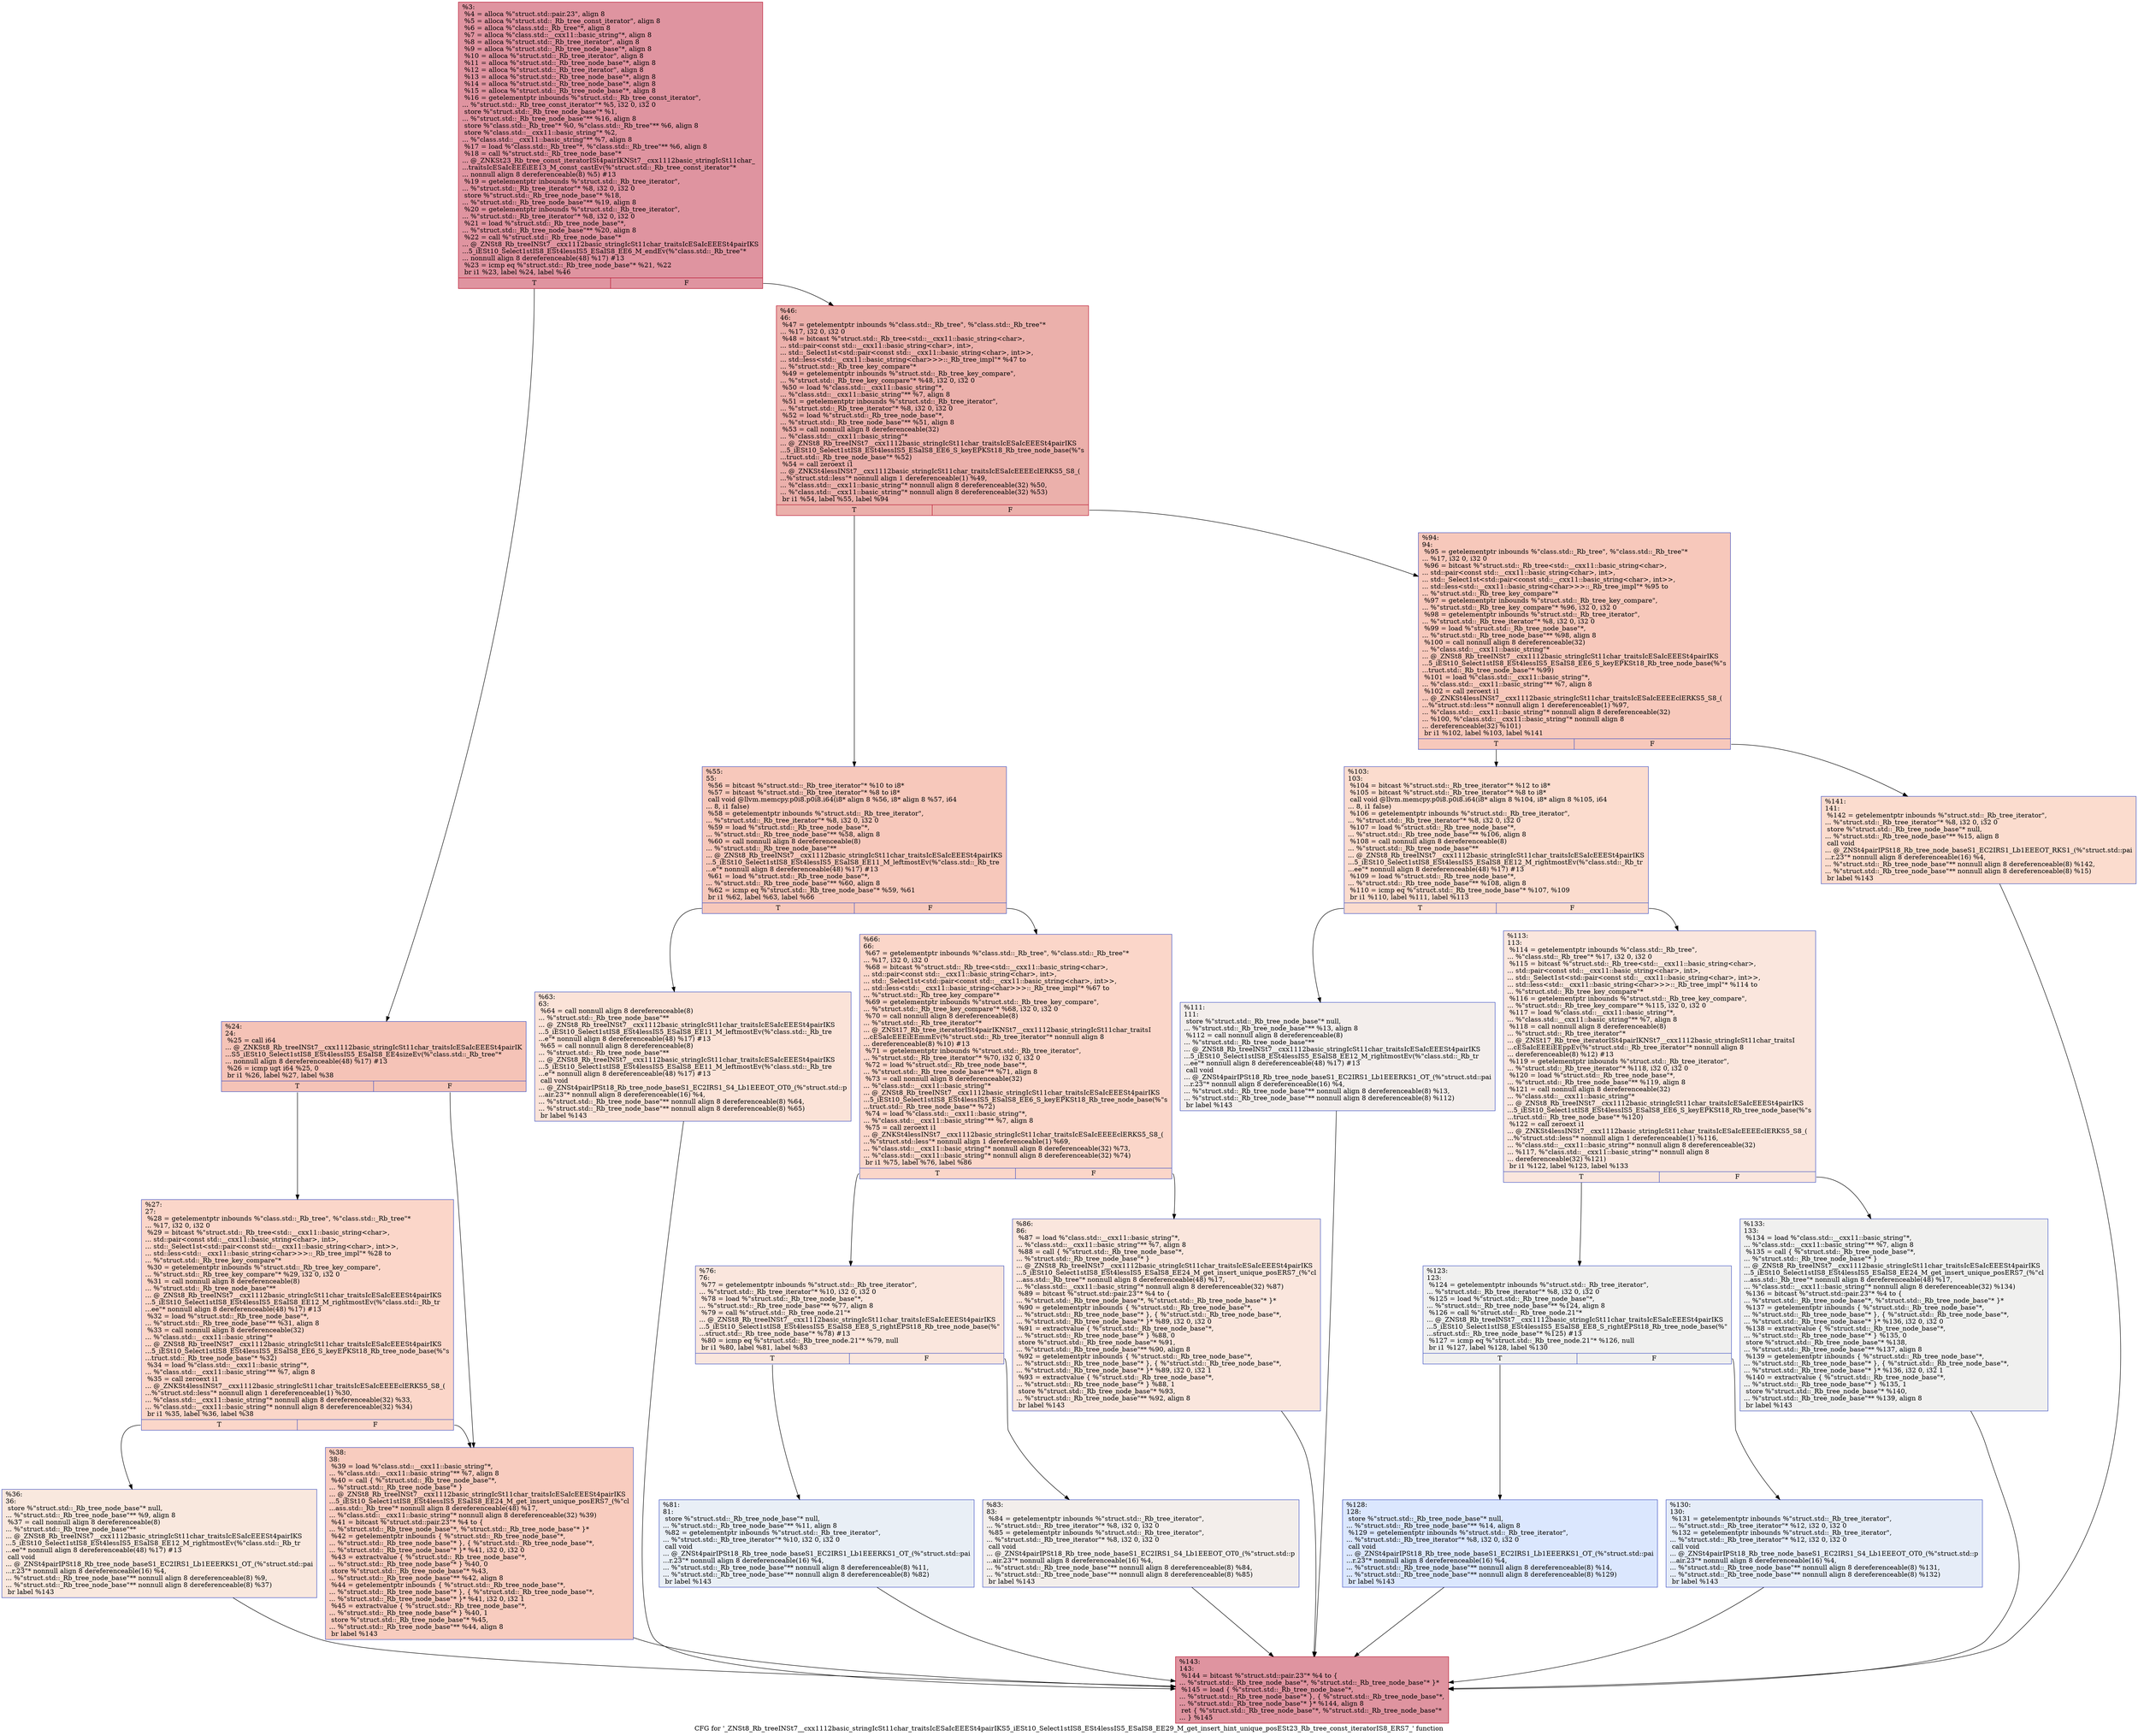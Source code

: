 digraph "CFG for '_ZNSt8_Rb_treeINSt7__cxx1112basic_stringIcSt11char_traitsIcESaIcEEESt4pairIKS5_iESt10_Select1stIS8_ESt4lessIS5_ESaIS8_EE29_M_get_insert_hint_unique_posESt23_Rb_tree_const_iteratorIS8_ERS7_' function" {
	label="CFG for '_ZNSt8_Rb_treeINSt7__cxx1112basic_stringIcSt11char_traitsIcESaIcEEESt4pairIKS5_iESt10_Select1stIS8_ESt4lessIS5_ESaIS8_EE29_M_get_insert_hint_unique_posESt23_Rb_tree_const_iteratorIS8_ERS7_' function";

	Node0x55a8467ec630 [shape=record,color="#b70d28ff", style=filled, fillcolor="#b70d2870",label="{%3:\l  %4 = alloca %\"struct.std::pair.23\", align 8\l  %5 = alloca %\"struct.std::_Rb_tree_const_iterator\", align 8\l  %6 = alloca %\"class.std::_Rb_tree\"*, align 8\l  %7 = alloca %\"class.std::__cxx11::basic_string\"*, align 8\l  %8 = alloca %\"struct.std::_Rb_tree_iterator\", align 8\l  %9 = alloca %\"struct.std::_Rb_tree_node_base\"*, align 8\l  %10 = alloca %\"struct.std::_Rb_tree_iterator\", align 8\l  %11 = alloca %\"struct.std::_Rb_tree_node_base\"*, align 8\l  %12 = alloca %\"struct.std::_Rb_tree_iterator\", align 8\l  %13 = alloca %\"struct.std::_Rb_tree_node_base\"*, align 8\l  %14 = alloca %\"struct.std::_Rb_tree_node_base\"*, align 8\l  %15 = alloca %\"struct.std::_Rb_tree_node_base\"*, align 8\l  %16 = getelementptr inbounds %\"struct.std::_Rb_tree_const_iterator\",\l... %\"struct.std::_Rb_tree_const_iterator\"* %5, i32 0, i32 0\l  store %\"struct.std::_Rb_tree_node_base\"* %1,\l... %\"struct.std::_Rb_tree_node_base\"** %16, align 8\l  store %\"class.std::_Rb_tree\"* %0, %\"class.std::_Rb_tree\"** %6, align 8\l  store %\"class.std::__cxx11::basic_string\"* %2,\l... %\"class.std::__cxx11::basic_string\"** %7, align 8\l  %17 = load %\"class.std::_Rb_tree\"*, %\"class.std::_Rb_tree\"** %6, align 8\l  %18 = call %\"struct.std::_Rb_tree_node_base\"*\l... @_ZNKSt23_Rb_tree_const_iteratorISt4pairIKNSt7__cxx1112basic_stringIcSt11char_\l...traitsIcESaIcEEEiEE13_M_const_castEv(%\"struct.std::_Rb_tree_const_iterator\"*\l... nonnull align 8 dereferenceable(8) %5) #13\l  %19 = getelementptr inbounds %\"struct.std::_Rb_tree_iterator\",\l... %\"struct.std::_Rb_tree_iterator\"* %8, i32 0, i32 0\l  store %\"struct.std::_Rb_tree_node_base\"* %18,\l... %\"struct.std::_Rb_tree_node_base\"** %19, align 8\l  %20 = getelementptr inbounds %\"struct.std::_Rb_tree_iterator\",\l... %\"struct.std::_Rb_tree_iterator\"* %8, i32 0, i32 0\l  %21 = load %\"struct.std::_Rb_tree_node_base\"*,\l... %\"struct.std::_Rb_tree_node_base\"** %20, align 8\l  %22 = call %\"struct.std::_Rb_tree_node_base\"*\l... @_ZNSt8_Rb_treeINSt7__cxx1112basic_stringIcSt11char_traitsIcESaIcEEESt4pairIKS\l...5_iESt10_Select1stIS8_ESt4lessIS5_ESaIS8_EE6_M_endEv(%\"class.std::_Rb_tree\"*\l... nonnull align 8 dereferenceable(48) %17) #13\l  %23 = icmp eq %\"struct.std::_Rb_tree_node_base\"* %21, %22\l  br i1 %23, label %24, label %46\l|{<s0>T|<s1>F}}"];
	Node0x55a8467ec630:s0 -> Node0x55a8467ed550;
	Node0x55a8467ec630:s1 -> Node0x55a8467ed5a0;
	Node0x55a8467ed550 [shape=record,color="#3d50c3ff", style=filled, fillcolor="#e8765c70",label="{%24:\l24:                                               \l  %25 = call i64\l... @_ZNKSt8_Rb_treeINSt7__cxx1112basic_stringIcSt11char_traitsIcESaIcEEESt4pairIK\l...S5_iESt10_Select1stIS8_ESt4lessIS5_ESaIS8_EE4sizeEv(%\"class.std::_Rb_tree\"*\l... nonnull align 8 dereferenceable(48) %17) #13\l  %26 = icmp ugt i64 %25, 0\l  br i1 %26, label %27, label %38\l|{<s0>T|<s1>F}}"];
	Node0x55a8467ed550:s0 -> Node0x55a8467ed9f0;
	Node0x55a8467ed550:s1 -> Node0x55a8467eda40;
	Node0x55a8467ed9f0 [shape=record,color="#3d50c3ff", style=filled, fillcolor="#f6a38570",label="{%27:\l27:                                               \l  %28 = getelementptr inbounds %\"class.std::_Rb_tree\", %\"class.std::_Rb_tree\"*\l... %17, i32 0, i32 0\l  %29 = bitcast %\"struct.std::_Rb_tree\<std::__cxx11::basic_string\<char\>,\l... std::pair\<const std::__cxx11::basic_string\<char\>, int\>,\l... std::_Select1st\<std::pair\<const std::__cxx11::basic_string\<char\>, int\>\>,\l... std::less\<std::__cxx11::basic_string\<char\>\>\>::_Rb_tree_impl\"* %28 to\l... %\"struct.std::_Rb_tree_key_compare\"*\l  %30 = getelementptr inbounds %\"struct.std::_Rb_tree_key_compare\",\l... %\"struct.std::_Rb_tree_key_compare\"* %29, i32 0, i32 0\l  %31 = call nonnull align 8 dereferenceable(8)\l... %\"struct.std::_Rb_tree_node_base\"**\l... @_ZNSt8_Rb_treeINSt7__cxx1112basic_stringIcSt11char_traitsIcESaIcEEESt4pairIKS\l...5_iESt10_Select1stIS8_ESt4lessIS5_ESaIS8_EE12_M_rightmostEv(%\"class.std::_Rb_tr\l...ee\"* nonnull align 8 dereferenceable(48) %17) #13\l  %32 = load %\"struct.std::_Rb_tree_node_base\"*,\l... %\"struct.std::_Rb_tree_node_base\"** %31, align 8\l  %33 = call nonnull align 8 dereferenceable(32)\l... %\"class.std::__cxx11::basic_string\"*\l... @_ZNSt8_Rb_treeINSt7__cxx1112basic_stringIcSt11char_traitsIcESaIcEEESt4pairIKS\l...5_iESt10_Select1stIS8_ESt4lessIS5_ESaIS8_EE6_S_keyEPKSt18_Rb_tree_node_base(%\"s\l...truct.std::_Rb_tree_node_base\"* %32)\l  %34 = load %\"class.std::__cxx11::basic_string\"*,\l... %\"class.std::__cxx11::basic_string\"** %7, align 8\l  %35 = call zeroext i1\l... @_ZNKSt4lessINSt7__cxx1112basic_stringIcSt11char_traitsIcESaIcEEEEclERKS5_S8_(\l...%\"struct.std::less\"* nonnull align 1 dereferenceable(1) %30,\l... %\"class.std::__cxx11::basic_string\"* nonnull align 8 dereferenceable(32) %33,\l... %\"class.std::__cxx11::basic_string\"* nonnull align 8 dereferenceable(32) %34)\l  br i1 %35, label %36, label %38\l|{<s0>T|<s1>F}}"];
	Node0x55a8467ed9f0:s0 -> Node0x55a8467ee6d0;
	Node0x55a8467ed9f0:s1 -> Node0x55a8467eda40;
	Node0x55a8467ee6d0 [shape=record,color="#3d50c3ff", style=filled, fillcolor="#f2cab570",label="{%36:\l36:                                               \l  store %\"struct.std::_Rb_tree_node_base\"* null,\l... %\"struct.std::_Rb_tree_node_base\"** %9, align 8\l  %37 = call nonnull align 8 dereferenceable(8)\l... %\"struct.std::_Rb_tree_node_base\"**\l... @_ZNSt8_Rb_treeINSt7__cxx1112basic_stringIcSt11char_traitsIcESaIcEEESt4pairIKS\l...5_iESt10_Select1stIS8_ESt4lessIS5_ESaIS8_EE12_M_rightmostEv(%\"class.std::_Rb_tr\l...ee\"* nonnull align 8 dereferenceable(48) %17) #13\l  call void\l... @_ZNSt4pairIPSt18_Rb_tree_node_baseS1_EC2IRS1_Lb1EEERKS1_OT_(%\"struct.std::pai\l...r.23\"* nonnull align 8 dereferenceable(16) %4,\l... %\"struct.std::_Rb_tree_node_base\"** nonnull align 8 dereferenceable(8) %9,\l... %\"struct.std::_Rb_tree_node_base\"** nonnull align 8 dereferenceable(8) %37)\l  br label %143\l}"];
	Node0x55a8467ee6d0 -> Node0x55a8467ee940;
	Node0x55a8467eda40 [shape=record,color="#3d50c3ff", style=filled, fillcolor="#f08b6e70",label="{%38:\l38:                                               \l  %39 = load %\"class.std::__cxx11::basic_string\"*,\l... %\"class.std::__cxx11::basic_string\"** %7, align 8\l  %40 = call \{ %\"struct.std::_Rb_tree_node_base\"*,\l... %\"struct.std::_Rb_tree_node_base\"* \}\l... @_ZNSt8_Rb_treeINSt7__cxx1112basic_stringIcSt11char_traitsIcESaIcEEESt4pairIKS\l...5_iESt10_Select1stIS8_ESt4lessIS5_ESaIS8_EE24_M_get_insert_unique_posERS7_(%\"cl\l...ass.std::_Rb_tree\"* nonnull align 8 dereferenceable(48) %17,\l... %\"class.std::__cxx11::basic_string\"* nonnull align 8 dereferenceable(32) %39)\l  %41 = bitcast %\"struct.std::pair.23\"* %4 to \{\l... %\"struct.std::_Rb_tree_node_base\"*, %\"struct.std::_Rb_tree_node_base\"* \}*\l  %42 = getelementptr inbounds \{ %\"struct.std::_Rb_tree_node_base\"*,\l... %\"struct.std::_Rb_tree_node_base\"* \}, \{ %\"struct.std::_Rb_tree_node_base\"*,\l... %\"struct.std::_Rb_tree_node_base\"* \}* %41, i32 0, i32 0\l  %43 = extractvalue \{ %\"struct.std::_Rb_tree_node_base\"*,\l... %\"struct.std::_Rb_tree_node_base\"* \} %40, 0\l  store %\"struct.std::_Rb_tree_node_base\"* %43,\l... %\"struct.std::_Rb_tree_node_base\"** %42, align 8\l  %44 = getelementptr inbounds \{ %\"struct.std::_Rb_tree_node_base\"*,\l... %\"struct.std::_Rb_tree_node_base\"* \}, \{ %\"struct.std::_Rb_tree_node_base\"*,\l... %\"struct.std::_Rb_tree_node_base\"* \}* %41, i32 0, i32 1\l  %45 = extractvalue \{ %\"struct.std::_Rb_tree_node_base\"*,\l... %\"struct.std::_Rb_tree_node_base\"* \} %40, 1\l  store %\"struct.std::_Rb_tree_node_base\"* %45,\l... %\"struct.std::_Rb_tree_node_base\"** %44, align 8\l  br label %143\l}"];
	Node0x55a8467eda40 -> Node0x55a8467ee940;
	Node0x55a8467ed5a0 [shape=record,color="#b70d28ff", style=filled, fillcolor="#d24b4070",label="{%46:\l46:                                               \l  %47 = getelementptr inbounds %\"class.std::_Rb_tree\", %\"class.std::_Rb_tree\"*\l... %17, i32 0, i32 0\l  %48 = bitcast %\"struct.std::_Rb_tree\<std::__cxx11::basic_string\<char\>,\l... std::pair\<const std::__cxx11::basic_string\<char\>, int\>,\l... std::_Select1st\<std::pair\<const std::__cxx11::basic_string\<char\>, int\>\>,\l... std::less\<std::__cxx11::basic_string\<char\>\>\>::_Rb_tree_impl\"* %47 to\l... %\"struct.std::_Rb_tree_key_compare\"*\l  %49 = getelementptr inbounds %\"struct.std::_Rb_tree_key_compare\",\l... %\"struct.std::_Rb_tree_key_compare\"* %48, i32 0, i32 0\l  %50 = load %\"class.std::__cxx11::basic_string\"*,\l... %\"class.std::__cxx11::basic_string\"** %7, align 8\l  %51 = getelementptr inbounds %\"struct.std::_Rb_tree_iterator\",\l... %\"struct.std::_Rb_tree_iterator\"* %8, i32 0, i32 0\l  %52 = load %\"struct.std::_Rb_tree_node_base\"*,\l... %\"struct.std::_Rb_tree_node_base\"** %51, align 8\l  %53 = call nonnull align 8 dereferenceable(32)\l... %\"class.std::__cxx11::basic_string\"*\l... @_ZNSt8_Rb_treeINSt7__cxx1112basic_stringIcSt11char_traitsIcESaIcEEESt4pairIKS\l...5_iESt10_Select1stIS8_ESt4lessIS5_ESaIS8_EE6_S_keyEPKSt18_Rb_tree_node_base(%\"s\l...truct.std::_Rb_tree_node_base\"* %52)\l  %54 = call zeroext i1\l... @_ZNKSt4lessINSt7__cxx1112basic_stringIcSt11char_traitsIcESaIcEEEEclERKS5_S8_(\l...%\"struct.std::less\"* nonnull align 1 dereferenceable(1) %49,\l... %\"class.std::__cxx11::basic_string\"* nonnull align 8 dereferenceable(32) %50,\l... %\"class.std::__cxx11::basic_string\"* nonnull align 8 dereferenceable(32) %53)\l  br i1 %54, label %55, label %94\l|{<s0>T|<s1>F}}"];
	Node0x55a8467ed5a0:s0 -> Node0x55a8467f0b20;
	Node0x55a8467ed5a0:s1 -> Node0x55a8467f0b70;
	Node0x55a8467f0b20 [shape=record,color="#3d50c3ff", style=filled, fillcolor="#ed836670",label="{%55:\l55:                                               \l  %56 = bitcast %\"struct.std::_Rb_tree_iterator\"* %10 to i8*\l  %57 = bitcast %\"struct.std::_Rb_tree_iterator\"* %8 to i8*\l  call void @llvm.memcpy.p0i8.p0i8.i64(i8* align 8 %56, i8* align 8 %57, i64\l... 8, i1 false)\l  %58 = getelementptr inbounds %\"struct.std::_Rb_tree_iterator\",\l... %\"struct.std::_Rb_tree_iterator\"* %8, i32 0, i32 0\l  %59 = load %\"struct.std::_Rb_tree_node_base\"*,\l... %\"struct.std::_Rb_tree_node_base\"** %58, align 8\l  %60 = call nonnull align 8 dereferenceable(8)\l... %\"struct.std::_Rb_tree_node_base\"**\l... @_ZNSt8_Rb_treeINSt7__cxx1112basic_stringIcSt11char_traitsIcESaIcEEESt4pairIKS\l...5_iESt10_Select1stIS8_ESt4lessIS5_ESaIS8_EE11_M_leftmostEv(%\"class.std::_Rb_tre\l...e\"* nonnull align 8 dereferenceable(48) %17) #13\l  %61 = load %\"struct.std::_Rb_tree_node_base\"*,\l... %\"struct.std::_Rb_tree_node_base\"** %60, align 8\l  %62 = icmp eq %\"struct.std::_Rb_tree_node_base\"* %59, %61\l  br i1 %62, label %63, label %66\l|{<s0>T|<s1>F}}"];
	Node0x55a8467f0b20:s0 -> Node0x55a8467f1260;
	Node0x55a8467f0b20:s1 -> Node0x55a8467f12b0;
	Node0x55a8467f1260 [shape=record,color="#3d50c3ff", style=filled, fillcolor="#f6bfa670",label="{%63:\l63:                                               \l  %64 = call nonnull align 8 dereferenceable(8)\l... %\"struct.std::_Rb_tree_node_base\"**\l... @_ZNSt8_Rb_treeINSt7__cxx1112basic_stringIcSt11char_traitsIcESaIcEEESt4pairIKS\l...5_iESt10_Select1stIS8_ESt4lessIS5_ESaIS8_EE11_M_leftmostEv(%\"class.std::_Rb_tre\l...e\"* nonnull align 8 dereferenceable(48) %17) #13\l  %65 = call nonnull align 8 dereferenceable(8)\l... %\"struct.std::_Rb_tree_node_base\"**\l... @_ZNSt8_Rb_treeINSt7__cxx1112basic_stringIcSt11char_traitsIcESaIcEEESt4pairIKS\l...5_iESt10_Select1stIS8_ESt4lessIS5_ESaIS8_EE11_M_leftmostEv(%\"class.std::_Rb_tre\l...e\"* nonnull align 8 dereferenceable(48) %17) #13\l  call void\l... @_ZNSt4pairIPSt18_Rb_tree_node_baseS1_EC2IRS1_S4_Lb1EEEOT_OT0_(%\"struct.std::p\l...air.23\"* nonnull align 8 dereferenceable(16) %4,\l... %\"struct.std::_Rb_tree_node_base\"** nonnull align 8 dereferenceable(8) %64,\l... %\"struct.std::_Rb_tree_node_base\"** nonnull align 8 dereferenceable(8) %65)\l  br label %143\l}"];
	Node0x55a8467f1260 -> Node0x55a8467ee940;
	Node0x55a8467f12b0 [shape=record,color="#3d50c3ff", style=filled, fillcolor="#f6a38570",label="{%66:\l66:                                               \l  %67 = getelementptr inbounds %\"class.std::_Rb_tree\", %\"class.std::_Rb_tree\"*\l... %17, i32 0, i32 0\l  %68 = bitcast %\"struct.std::_Rb_tree\<std::__cxx11::basic_string\<char\>,\l... std::pair\<const std::__cxx11::basic_string\<char\>, int\>,\l... std::_Select1st\<std::pair\<const std::__cxx11::basic_string\<char\>, int\>\>,\l... std::less\<std::__cxx11::basic_string\<char\>\>\>::_Rb_tree_impl\"* %67 to\l... %\"struct.std::_Rb_tree_key_compare\"*\l  %69 = getelementptr inbounds %\"struct.std::_Rb_tree_key_compare\",\l... %\"struct.std::_Rb_tree_key_compare\"* %68, i32 0, i32 0\l  %70 = call nonnull align 8 dereferenceable(8)\l... %\"struct.std::_Rb_tree_iterator\"*\l... @_ZNSt17_Rb_tree_iteratorISt4pairIKNSt7__cxx1112basic_stringIcSt11char_traitsI\l...cESaIcEEEiEEmmEv(%\"struct.std::_Rb_tree_iterator\"* nonnull align 8\l... dereferenceable(8) %10) #13\l  %71 = getelementptr inbounds %\"struct.std::_Rb_tree_iterator\",\l... %\"struct.std::_Rb_tree_iterator\"* %70, i32 0, i32 0\l  %72 = load %\"struct.std::_Rb_tree_node_base\"*,\l... %\"struct.std::_Rb_tree_node_base\"** %71, align 8\l  %73 = call nonnull align 8 dereferenceable(32)\l... %\"class.std::__cxx11::basic_string\"*\l... @_ZNSt8_Rb_treeINSt7__cxx1112basic_stringIcSt11char_traitsIcESaIcEEESt4pairIKS\l...5_iESt10_Select1stIS8_ESt4lessIS5_ESaIS8_EE6_S_keyEPKSt18_Rb_tree_node_base(%\"s\l...truct.std::_Rb_tree_node_base\"* %72)\l  %74 = load %\"class.std::__cxx11::basic_string\"*,\l... %\"class.std::__cxx11::basic_string\"** %7, align 8\l  %75 = call zeroext i1\l... @_ZNKSt4lessINSt7__cxx1112basic_stringIcSt11char_traitsIcESaIcEEEEclERKS5_S8_(\l...%\"struct.std::less\"* nonnull align 1 dereferenceable(1) %69,\l... %\"class.std::__cxx11::basic_string\"* nonnull align 8 dereferenceable(32) %73,\l... %\"class.std::__cxx11::basic_string\"* nonnull align 8 dereferenceable(32) %74)\l  br i1 %75, label %76, label %86\l|{<s0>T|<s1>F}}"];
	Node0x55a8467f12b0:s0 -> Node0x55a8467f22a0;
	Node0x55a8467f12b0:s1 -> Node0x55a8467f22f0;
	Node0x55a8467f22a0 [shape=record,color="#3d50c3ff", style=filled, fillcolor="#f3c7b170",label="{%76:\l76:                                               \l  %77 = getelementptr inbounds %\"struct.std::_Rb_tree_iterator\",\l... %\"struct.std::_Rb_tree_iterator\"* %10, i32 0, i32 0\l  %78 = load %\"struct.std::_Rb_tree_node_base\"*,\l... %\"struct.std::_Rb_tree_node_base\"** %77, align 8\l  %79 = call %\"struct.std::_Rb_tree_node.21\"*\l... @_ZNSt8_Rb_treeINSt7__cxx1112basic_stringIcSt11char_traitsIcESaIcEEESt4pairIKS\l...5_iESt10_Select1stIS8_ESt4lessIS5_ESaIS8_EE8_S_rightEPSt18_Rb_tree_node_base(%\"\l...struct.std::_Rb_tree_node_base\"* %78) #13\l  %80 = icmp eq %\"struct.std::_Rb_tree_node.21\"* %79, null\l  br i1 %80, label %81, label %83\l|{<s0>T|<s1>F}}"];
	Node0x55a8467f22a0:s0 -> Node0x55a8467f26a0;
	Node0x55a8467f22a0:s1 -> Node0x55a8467f26f0;
	Node0x55a8467f26a0 [shape=record,color="#3d50c3ff", style=filled, fillcolor="#cedaeb70",label="{%81:\l81:                                               \l  store %\"struct.std::_Rb_tree_node_base\"* null,\l... %\"struct.std::_Rb_tree_node_base\"** %11, align 8\l  %82 = getelementptr inbounds %\"struct.std::_Rb_tree_iterator\",\l... %\"struct.std::_Rb_tree_iterator\"* %10, i32 0, i32 0\l  call void\l... @_ZNSt4pairIPSt18_Rb_tree_node_baseS1_EC2IRS1_Lb1EEERKS1_OT_(%\"struct.std::pai\l...r.23\"* nonnull align 8 dereferenceable(16) %4,\l... %\"struct.std::_Rb_tree_node_base\"** nonnull align 8 dereferenceable(8) %11,\l... %\"struct.std::_Rb_tree_node_base\"** nonnull align 8 dereferenceable(8) %82)\l  br label %143\l}"];
	Node0x55a8467f26a0 -> Node0x55a8467ee940;
	Node0x55a8467f26f0 [shape=record,color="#3d50c3ff", style=filled, fillcolor="#e5d8d170",label="{%83:\l83:                                               \l  %84 = getelementptr inbounds %\"struct.std::_Rb_tree_iterator\",\l... %\"struct.std::_Rb_tree_iterator\"* %8, i32 0, i32 0\l  %85 = getelementptr inbounds %\"struct.std::_Rb_tree_iterator\",\l... %\"struct.std::_Rb_tree_iterator\"* %8, i32 0, i32 0\l  call void\l... @_ZNSt4pairIPSt18_Rb_tree_node_baseS1_EC2IRS1_S4_Lb1EEEOT_OT0_(%\"struct.std::p\l...air.23\"* nonnull align 8 dereferenceable(16) %4,\l... %\"struct.std::_Rb_tree_node_base\"** nonnull align 8 dereferenceable(8) %84,\l... %\"struct.std::_Rb_tree_node_base\"** nonnull align 8 dereferenceable(8) %85)\l  br label %143\l}"];
	Node0x55a8467f26f0 -> Node0x55a8467ee940;
	Node0x55a8467f22f0 [shape=record,color="#3d50c3ff", style=filled, fillcolor="#f3c7b170",label="{%86:\l86:                                               \l  %87 = load %\"class.std::__cxx11::basic_string\"*,\l... %\"class.std::__cxx11::basic_string\"** %7, align 8\l  %88 = call \{ %\"struct.std::_Rb_tree_node_base\"*,\l... %\"struct.std::_Rb_tree_node_base\"* \}\l... @_ZNSt8_Rb_treeINSt7__cxx1112basic_stringIcSt11char_traitsIcESaIcEEESt4pairIKS\l...5_iESt10_Select1stIS8_ESt4lessIS5_ESaIS8_EE24_M_get_insert_unique_posERS7_(%\"cl\l...ass.std::_Rb_tree\"* nonnull align 8 dereferenceable(48) %17,\l... %\"class.std::__cxx11::basic_string\"* nonnull align 8 dereferenceable(32) %87)\l  %89 = bitcast %\"struct.std::pair.23\"* %4 to \{\l... %\"struct.std::_Rb_tree_node_base\"*, %\"struct.std::_Rb_tree_node_base\"* \}*\l  %90 = getelementptr inbounds \{ %\"struct.std::_Rb_tree_node_base\"*,\l... %\"struct.std::_Rb_tree_node_base\"* \}, \{ %\"struct.std::_Rb_tree_node_base\"*,\l... %\"struct.std::_Rb_tree_node_base\"* \}* %89, i32 0, i32 0\l  %91 = extractvalue \{ %\"struct.std::_Rb_tree_node_base\"*,\l... %\"struct.std::_Rb_tree_node_base\"* \} %88, 0\l  store %\"struct.std::_Rb_tree_node_base\"* %91,\l... %\"struct.std::_Rb_tree_node_base\"** %90, align 8\l  %92 = getelementptr inbounds \{ %\"struct.std::_Rb_tree_node_base\"*,\l... %\"struct.std::_Rb_tree_node_base\"* \}, \{ %\"struct.std::_Rb_tree_node_base\"*,\l... %\"struct.std::_Rb_tree_node_base\"* \}* %89, i32 0, i32 1\l  %93 = extractvalue \{ %\"struct.std::_Rb_tree_node_base\"*,\l... %\"struct.std::_Rb_tree_node_base\"* \} %88, 1\l  store %\"struct.std::_Rb_tree_node_base\"* %93,\l... %\"struct.std::_Rb_tree_node_base\"** %92, align 8\l  br label %143\l}"];
	Node0x55a8467f22f0 -> Node0x55a8467ee940;
	Node0x55a8467f0b70 [shape=record,color="#3d50c3ff", style=filled, fillcolor="#ed836670",label="{%94:\l94:                                               \l  %95 = getelementptr inbounds %\"class.std::_Rb_tree\", %\"class.std::_Rb_tree\"*\l... %17, i32 0, i32 0\l  %96 = bitcast %\"struct.std::_Rb_tree\<std::__cxx11::basic_string\<char\>,\l... std::pair\<const std::__cxx11::basic_string\<char\>, int\>,\l... std::_Select1st\<std::pair\<const std::__cxx11::basic_string\<char\>, int\>\>,\l... std::less\<std::__cxx11::basic_string\<char\>\>\>::_Rb_tree_impl\"* %95 to\l... %\"struct.std::_Rb_tree_key_compare\"*\l  %97 = getelementptr inbounds %\"struct.std::_Rb_tree_key_compare\",\l... %\"struct.std::_Rb_tree_key_compare\"* %96, i32 0, i32 0\l  %98 = getelementptr inbounds %\"struct.std::_Rb_tree_iterator\",\l... %\"struct.std::_Rb_tree_iterator\"* %8, i32 0, i32 0\l  %99 = load %\"struct.std::_Rb_tree_node_base\"*,\l... %\"struct.std::_Rb_tree_node_base\"** %98, align 8\l  %100 = call nonnull align 8 dereferenceable(32)\l... %\"class.std::__cxx11::basic_string\"*\l... @_ZNSt8_Rb_treeINSt7__cxx1112basic_stringIcSt11char_traitsIcESaIcEEESt4pairIKS\l...5_iESt10_Select1stIS8_ESt4lessIS5_ESaIS8_EE6_S_keyEPKSt18_Rb_tree_node_base(%\"s\l...truct.std::_Rb_tree_node_base\"* %99)\l  %101 = load %\"class.std::__cxx11::basic_string\"*,\l... %\"class.std::__cxx11::basic_string\"** %7, align 8\l  %102 = call zeroext i1\l... @_ZNKSt4lessINSt7__cxx1112basic_stringIcSt11char_traitsIcESaIcEEEEclERKS5_S8_(\l...%\"struct.std::less\"* nonnull align 1 dereferenceable(1) %97,\l... %\"class.std::__cxx11::basic_string\"* nonnull align 8 dereferenceable(32)\l... %100, %\"class.std::__cxx11::basic_string\"* nonnull align 8\l... dereferenceable(32) %101)\l  br i1 %102, label %103, label %141\l|{<s0>T|<s1>F}}"];
	Node0x55a8467f0b70:s0 -> Node0x55a8467f3a30;
	Node0x55a8467f0b70:s1 -> Node0x55a8467f3a80;
	Node0x55a8467f3a30 [shape=record,color="#3d50c3ff", style=filled, fillcolor="#f7af9170",label="{%103:\l103:                                              \l  %104 = bitcast %\"struct.std::_Rb_tree_iterator\"* %12 to i8*\l  %105 = bitcast %\"struct.std::_Rb_tree_iterator\"* %8 to i8*\l  call void @llvm.memcpy.p0i8.p0i8.i64(i8* align 8 %104, i8* align 8 %105, i64\l... 8, i1 false)\l  %106 = getelementptr inbounds %\"struct.std::_Rb_tree_iterator\",\l... %\"struct.std::_Rb_tree_iterator\"* %8, i32 0, i32 0\l  %107 = load %\"struct.std::_Rb_tree_node_base\"*,\l... %\"struct.std::_Rb_tree_node_base\"** %106, align 8\l  %108 = call nonnull align 8 dereferenceable(8)\l... %\"struct.std::_Rb_tree_node_base\"**\l... @_ZNSt8_Rb_treeINSt7__cxx1112basic_stringIcSt11char_traitsIcESaIcEEESt4pairIKS\l...5_iESt10_Select1stIS8_ESt4lessIS5_ESaIS8_EE12_M_rightmostEv(%\"class.std::_Rb_tr\l...ee\"* nonnull align 8 dereferenceable(48) %17) #13\l  %109 = load %\"struct.std::_Rb_tree_node_base\"*,\l... %\"struct.std::_Rb_tree_node_base\"** %108, align 8\l  %110 = icmp eq %\"struct.std::_Rb_tree_node_base\"* %107, %109\l  br i1 %110, label %111, label %113\l|{<s0>T|<s1>F}}"];
	Node0x55a8467f3a30:s0 -> Node0x55a8467f40f0;
	Node0x55a8467f3a30:s1 -> Node0x55a8467f4140;
	Node0x55a8467f40f0 [shape=record,color="#3d50c3ff", style=filled, fillcolor="#e3d9d370",label="{%111:\l111:                                              \l  store %\"struct.std::_Rb_tree_node_base\"* null,\l... %\"struct.std::_Rb_tree_node_base\"** %13, align 8\l  %112 = call nonnull align 8 dereferenceable(8)\l... %\"struct.std::_Rb_tree_node_base\"**\l... @_ZNSt8_Rb_treeINSt7__cxx1112basic_stringIcSt11char_traitsIcESaIcEEESt4pairIKS\l...5_iESt10_Select1stIS8_ESt4lessIS5_ESaIS8_EE12_M_rightmostEv(%\"class.std::_Rb_tr\l...ee\"* nonnull align 8 dereferenceable(48) %17) #13\l  call void\l... @_ZNSt4pairIPSt18_Rb_tree_node_baseS1_EC2IRS1_Lb1EEERKS1_OT_(%\"struct.std::pai\l...r.23\"* nonnull align 8 dereferenceable(16) %4,\l... %\"struct.std::_Rb_tree_node_base\"** nonnull align 8 dereferenceable(8) %13,\l... %\"struct.std::_Rb_tree_node_base\"** nonnull align 8 dereferenceable(8) %112)\l  br label %143\l}"];
	Node0x55a8467f40f0 -> Node0x55a8467ee940;
	Node0x55a8467f4140 [shape=record,color="#3d50c3ff", style=filled, fillcolor="#f3c7b170",label="{%113:\l113:                                              \l  %114 = getelementptr inbounds %\"class.std::_Rb_tree\",\l... %\"class.std::_Rb_tree\"* %17, i32 0, i32 0\l  %115 = bitcast %\"struct.std::_Rb_tree\<std::__cxx11::basic_string\<char\>,\l... std::pair\<const std::__cxx11::basic_string\<char\>, int\>,\l... std::_Select1st\<std::pair\<const std::__cxx11::basic_string\<char\>, int\>\>,\l... std::less\<std::__cxx11::basic_string\<char\>\>\>::_Rb_tree_impl\"* %114 to\l... %\"struct.std::_Rb_tree_key_compare\"*\l  %116 = getelementptr inbounds %\"struct.std::_Rb_tree_key_compare\",\l... %\"struct.std::_Rb_tree_key_compare\"* %115, i32 0, i32 0\l  %117 = load %\"class.std::__cxx11::basic_string\"*,\l... %\"class.std::__cxx11::basic_string\"** %7, align 8\l  %118 = call nonnull align 8 dereferenceable(8)\l... %\"struct.std::_Rb_tree_iterator\"*\l... @_ZNSt17_Rb_tree_iteratorISt4pairIKNSt7__cxx1112basic_stringIcSt11char_traitsI\l...cESaIcEEEiEEppEv(%\"struct.std::_Rb_tree_iterator\"* nonnull align 8\l... dereferenceable(8) %12) #13\l  %119 = getelementptr inbounds %\"struct.std::_Rb_tree_iterator\",\l... %\"struct.std::_Rb_tree_iterator\"* %118, i32 0, i32 0\l  %120 = load %\"struct.std::_Rb_tree_node_base\"*,\l... %\"struct.std::_Rb_tree_node_base\"** %119, align 8\l  %121 = call nonnull align 8 dereferenceable(32)\l... %\"class.std::__cxx11::basic_string\"*\l... @_ZNSt8_Rb_treeINSt7__cxx1112basic_stringIcSt11char_traitsIcESaIcEEESt4pairIKS\l...5_iESt10_Select1stIS8_ESt4lessIS5_ESaIS8_EE6_S_keyEPKSt18_Rb_tree_node_base(%\"s\l...truct.std::_Rb_tree_node_base\"* %120)\l  %122 = call zeroext i1\l... @_ZNKSt4lessINSt7__cxx1112basic_stringIcSt11char_traitsIcESaIcEEEEclERKS5_S8_(\l...%\"struct.std::less\"* nonnull align 1 dereferenceable(1) %116,\l... %\"class.std::__cxx11::basic_string\"* nonnull align 8 dereferenceable(32)\l... %117, %\"class.std::__cxx11::basic_string\"* nonnull align 8\l... dereferenceable(32) %121)\l  br i1 %122, label %123, label %133\l|{<s0>T|<s1>F}}"];
	Node0x55a8467f4140:s0 -> Node0x55a8467f4dd0;
	Node0x55a8467f4140:s1 -> Node0x55a8467f4e20;
	Node0x55a8467f4dd0 [shape=record,color="#3d50c3ff", style=filled, fillcolor="#dedcdb70",label="{%123:\l123:                                              \l  %124 = getelementptr inbounds %\"struct.std::_Rb_tree_iterator\",\l... %\"struct.std::_Rb_tree_iterator\"* %8, i32 0, i32 0\l  %125 = load %\"struct.std::_Rb_tree_node_base\"*,\l... %\"struct.std::_Rb_tree_node_base\"** %124, align 8\l  %126 = call %\"struct.std::_Rb_tree_node.21\"*\l... @_ZNSt8_Rb_treeINSt7__cxx1112basic_stringIcSt11char_traitsIcESaIcEEESt4pairIKS\l...5_iESt10_Select1stIS8_ESt4lessIS5_ESaIS8_EE8_S_rightEPSt18_Rb_tree_node_base(%\"\l...struct.std::_Rb_tree_node_base\"* %125) #13\l  %127 = icmp eq %\"struct.std::_Rb_tree_node.21\"* %126, null\l  br i1 %127, label %128, label %130\l|{<s0>T|<s1>F}}"];
	Node0x55a8467f4dd0:s0 -> Node0x55a8467f51d0;
	Node0x55a8467f4dd0:s1 -> Node0x55a8467f5220;
	Node0x55a8467f51d0 [shape=record,color="#3d50c3ff", style=filled, fillcolor="#aec9fc70",label="{%128:\l128:                                              \l  store %\"struct.std::_Rb_tree_node_base\"* null,\l... %\"struct.std::_Rb_tree_node_base\"** %14, align 8\l  %129 = getelementptr inbounds %\"struct.std::_Rb_tree_iterator\",\l... %\"struct.std::_Rb_tree_iterator\"* %8, i32 0, i32 0\l  call void\l... @_ZNSt4pairIPSt18_Rb_tree_node_baseS1_EC2IRS1_Lb1EEERKS1_OT_(%\"struct.std::pai\l...r.23\"* nonnull align 8 dereferenceable(16) %4,\l... %\"struct.std::_Rb_tree_node_base\"** nonnull align 8 dereferenceable(8) %14,\l... %\"struct.std::_Rb_tree_node_base\"** nonnull align 8 dereferenceable(8) %129)\l  br label %143\l}"];
	Node0x55a8467f51d0 -> Node0x55a8467ee940;
	Node0x55a8467f5220 [shape=record,color="#3d50c3ff", style=filled, fillcolor="#c7d7f070",label="{%130:\l130:                                              \l  %131 = getelementptr inbounds %\"struct.std::_Rb_tree_iterator\",\l... %\"struct.std::_Rb_tree_iterator\"* %12, i32 0, i32 0\l  %132 = getelementptr inbounds %\"struct.std::_Rb_tree_iterator\",\l... %\"struct.std::_Rb_tree_iterator\"* %12, i32 0, i32 0\l  call void\l... @_ZNSt4pairIPSt18_Rb_tree_node_baseS1_EC2IRS1_S4_Lb1EEEOT_OT0_(%\"struct.std::p\l...air.23\"* nonnull align 8 dereferenceable(16) %4,\l... %\"struct.std::_Rb_tree_node_base\"** nonnull align 8 dereferenceable(8) %131,\l... %\"struct.std::_Rb_tree_node_base\"** nonnull align 8 dereferenceable(8) %132)\l  br label %143\l}"];
	Node0x55a8467f5220 -> Node0x55a8467ee940;
	Node0x55a8467f4e20 [shape=record,color="#3d50c3ff", style=filled, fillcolor="#dedcdb70",label="{%133:\l133:                                              \l  %134 = load %\"class.std::__cxx11::basic_string\"*,\l... %\"class.std::__cxx11::basic_string\"** %7, align 8\l  %135 = call \{ %\"struct.std::_Rb_tree_node_base\"*,\l... %\"struct.std::_Rb_tree_node_base\"* \}\l... @_ZNSt8_Rb_treeINSt7__cxx1112basic_stringIcSt11char_traitsIcESaIcEEESt4pairIKS\l...5_iESt10_Select1stIS8_ESt4lessIS5_ESaIS8_EE24_M_get_insert_unique_posERS7_(%\"cl\l...ass.std::_Rb_tree\"* nonnull align 8 dereferenceable(48) %17,\l... %\"class.std::__cxx11::basic_string\"* nonnull align 8 dereferenceable(32) %134)\l  %136 = bitcast %\"struct.std::pair.23\"* %4 to \{\l... %\"struct.std::_Rb_tree_node_base\"*, %\"struct.std::_Rb_tree_node_base\"* \}*\l  %137 = getelementptr inbounds \{ %\"struct.std::_Rb_tree_node_base\"*,\l... %\"struct.std::_Rb_tree_node_base\"* \}, \{ %\"struct.std::_Rb_tree_node_base\"*,\l... %\"struct.std::_Rb_tree_node_base\"* \}* %136, i32 0, i32 0\l  %138 = extractvalue \{ %\"struct.std::_Rb_tree_node_base\"*,\l... %\"struct.std::_Rb_tree_node_base\"* \} %135, 0\l  store %\"struct.std::_Rb_tree_node_base\"* %138,\l... %\"struct.std::_Rb_tree_node_base\"** %137, align 8\l  %139 = getelementptr inbounds \{ %\"struct.std::_Rb_tree_node_base\"*,\l... %\"struct.std::_Rb_tree_node_base\"* \}, \{ %\"struct.std::_Rb_tree_node_base\"*,\l... %\"struct.std::_Rb_tree_node_base\"* \}* %136, i32 0, i32 1\l  %140 = extractvalue \{ %\"struct.std::_Rb_tree_node_base\"*,\l... %\"struct.std::_Rb_tree_node_base\"* \} %135, 1\l  store %\"struct.std::_Rb_tree_node_base\"* %140,\l... %\"struct.std::_Rb_tree_node_base\"** %139, align 8\l  br label %143\l}"];
	Node0x55a8467f4e20 -> Node0x55a8467ee940;
	Node0x55a8467f3a80 [shape=record,color="#3d50c3ff", style=filled, fillcolor="#f7af9170",label="{%141:\l141:                                              \l  %142 = getelementptr inbounds %\"struct.std::_Rb_tree_iterator\",\l... %\"struct.std::_Rb_tree_iterator\"* %8, i32 0, i32 0\l  store %\"struct.std::_Rb_tree_node_base\"* null,\l... %\"struct.std::_Rb_tree_node_base\"** %15, align 8\l  call void\l... @_ZNSt4pairIPSt18_Rb_tree_node_baseS1_EC2IRS1_Lb1EEEOT_RKS1_(%\"struct.std::pai\l...r.23\"* nonnull align 8 dereferenceable(16) %4,\l... %\"struct.std::_Rb_tree_node_base\"** nonnull align 8 dereferenceable(8) %142,\l... %\"struct.std::_Rb_tree_node_base\"** nonnull align 8 dereferenceable(8) %15)\l  br label %143\l}"];
	Node0x55a8467f3a80 -> Node0x55a8467ee940;
	Node0x55a8467ee940 [shape=record,color="#b70d28ff", style=filled, fillcolor="#b70d2870",label="{%143:\l143:                                              \l  %144 = bitcast %\"struct.std::pair.23\"* %4 to \{\l... %\"struct.std::_Rb_tree_node_base\"*, %\"struct.std::_Rb_tree_node_base\"* \}*\l  %145 = load \{ %\"struct.std::_Rb_tree_node_base\"*,\l... %\"struct.std::_Rb_tree_node_base\"* \}, \{ %\"struct.std::_Rb_tree_node_base\"*,\l... %\"struct.std::_Rb_tree_node_base\"* \}* %144, align 8\l  ret \{ %\"struct.std::_Rb_tree_node_base\"*, %\"struct.std::_Rb_tree_node_base\"*\l... \} %145\l}"];
}
